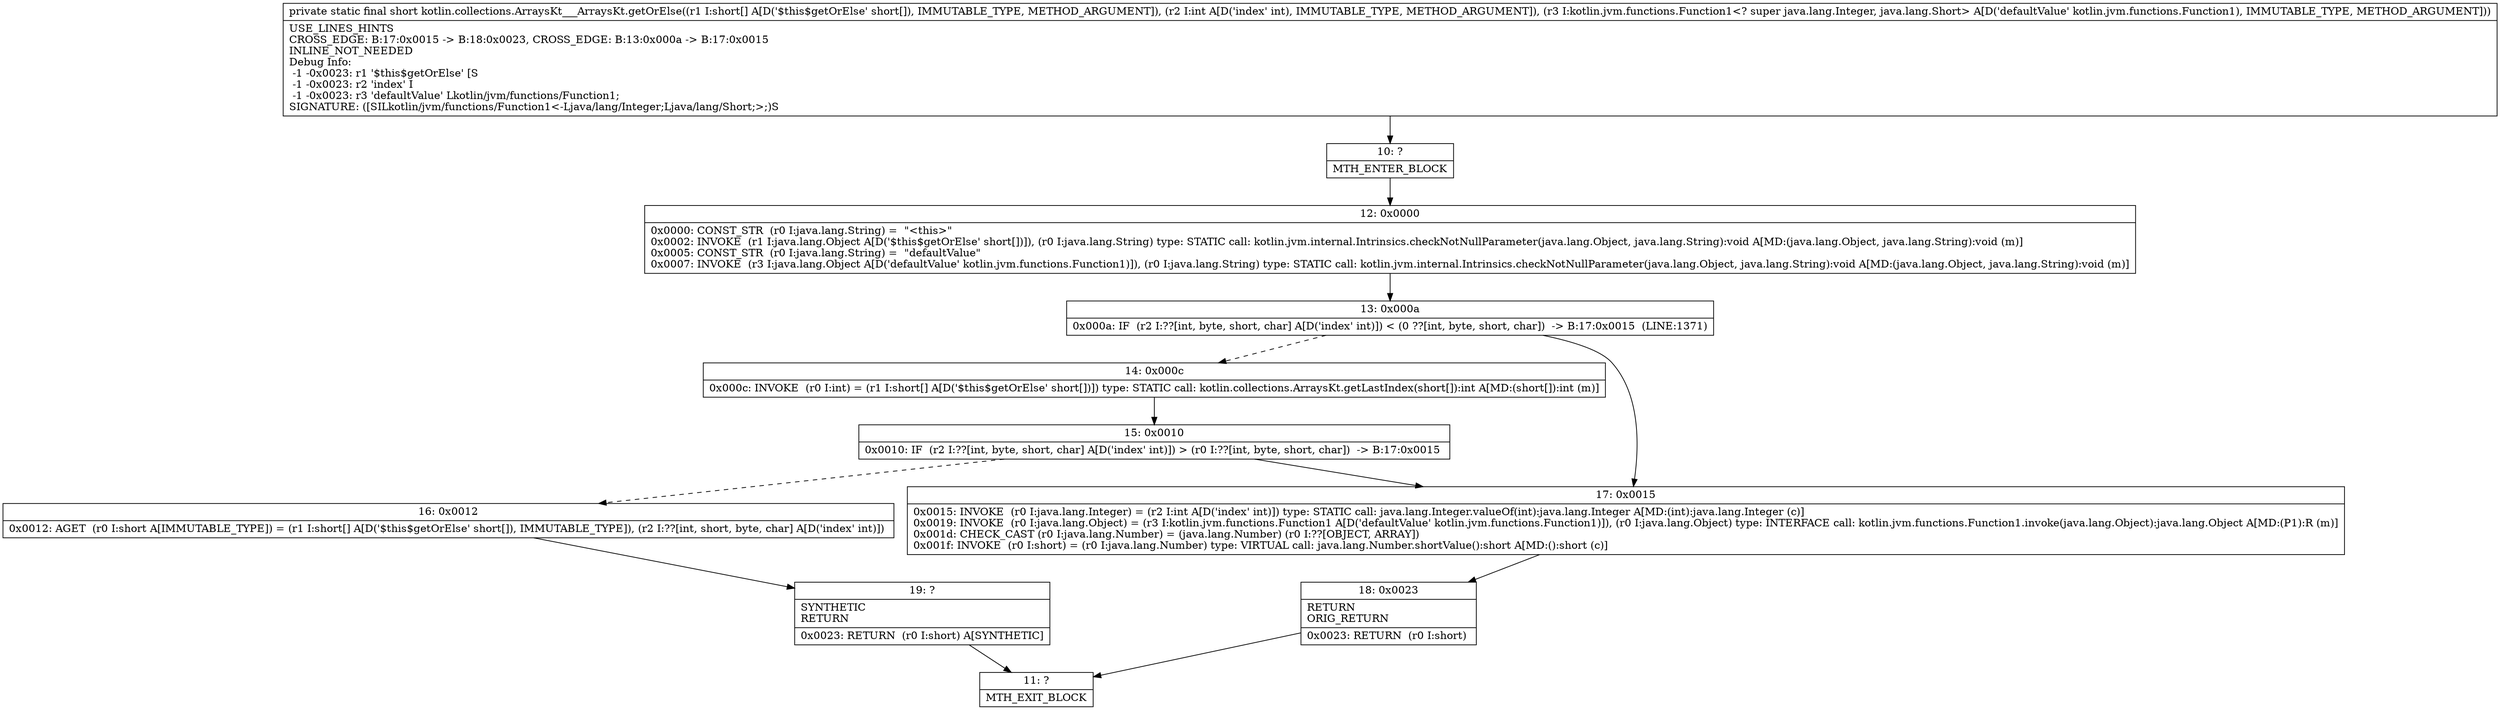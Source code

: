 digraph "CFG forkotlin.collections.ArraysKt___ArraysKt.getOrElse([SILkotlin\/jvm\/functions\/Function1;)S" {
Node_10 [shape=record,label="{10\:\ ?|MTH_ENTER_BLOCK\l}"];
Node_12 [shape=record,label="{12\:\ 0x0000|0x0000: CONST_STR  (r0 I:java.lang.String) =  \"\<this\>\" \l0x0002: INVOKE  (r1 I:java.lang.Object A[D('$this$getOrElse' short[])]), (r0 I:java.lang.String) type: STATIC call: kotlin.jvm.internal.Intrinsics.checkNotNullParameter(java.lang.Object, java.lang.String):void A[MD:(java.lang.Object, java.lang.String):void (m)]\l0x0005: CONST_STR  (r0 I:java.lang.String) =  \"defaultValue\" \l0x0007: INVOKE  (r3 I:java.lang.Object A[D('defaultValue' kotlin.jvm.functions.Function1)]), (r0 I:java.lang.String) type: STATIC call: kotlin.jvm.internal.Intrinsics.checkNotNullParameter(java.lang.Object, java.lang.String):void A[MD:(java.lang.Object, java.lang.String):void (m)]\l}"];
Node_13 [shape=record,label="{13\:\ 0x000a|0x000a: IF  (r2 I:??[int, byte, short, char] A[D('index' int)]) \< (0 ??[int, byte, short, char])  \-\> B:17:0x0015  (LINE:1371)\l}"];
Node_14 [shape=record,label="{14\:\ 0x000c|0x000c: INVOKE  (r0 I:int) = (r1 I:short[] A[D('$this$getOrElse' short[])]) type: STATIC call: kotlin.collections.ArraysKt.getLastIndex(short[]):int A[MD:(short[]):int (m)]\l}"];
Node_15 [shape=record,label="{15\:\ 0x0010|0x0010: IF  (r2 I:??[int, byte, short, char] A[D('index' int)]) \> (r0 I:??[int, byte, short, char])  \-\> B:17:0x0015 \l}"];
Node_16 [shape=record,label="{16\:\ 0x0012|0x0012: AGET  (r0 I:short A[IMMUTABLE_TYPE]) = (r1 I:short[] A[D('$this$getOrElse' short[]), IMMUTABLE_TYPE]), (r2 I:??[int, short, byte, char] A[D('index' int)]) \l}"];
Node_19 [shape=record,label="{19\:\ ?|SYNTHETIC\lRETURN\l|0x0023: RETURN  (r0 I:short) A[SYNTHETIC]\l}"];
Node_11 [shape=record,label="{11\:\ ?|MTH_EXIT_BLOCK\l}"];
Node_17 [shape=record,label="{17\:\ 0x0015|0x0015: INVOKE  (r0 I:java.lang.Integer) = (r2 I:int A[D('index' int)]) type: STATIC call: java.lang.Integer.valueOf(int):java.lang.Integer A[MD:(int):java.lang.Integer (c)]\l0x0019: INVOKE  (r0 I:java.lang.Object) = (r3 I:kotlin.jvm.functions.Function1 A[D('defaultValue' kotlin.jvm.functions.Function1)]), (r0 I:java.lang.Object) type: INTERFACE call: kotlin.jvm.functions.Function1.invoke(java.lang.Object):java.lang.Object A[MD:(P1):R (m)]\l0x001d: CHECK_CAST (r0 I:java.lang.Number) = (java.lang.Number) (r0 I:??[OBJECT, ARRAY]) \l0x001f: INVOKE  (r0 I:short) = (r0 I:java.lang.Number) type: VIRTUAL call: java.lang.Number.shortValue():short A[MD:():short (c)]\l}"];
Node_18 [shape=record,label="{18\:\ 0x0023|RETURN\lORIG_RETURN\l|0x0023: RETURN  (r0 I:short) \l}"];
MethodNode[shape=record,label="{private static final short kotlin.collections.ArraysKt___ArraysKt.getOrElse((r1 I:short[] A[D('$this$getOrElse' short[]), IMMUTABLE_TYPE, METHOD_ARGUMENT]), (r2 I:int A[D('index' int), IMMUTABLE_TYPE, METHOD_ARGUMENT]), (r3 I:kotlin.jvm.functions.Function1\<? super java.lang.Integer, java.lang.Short\> A[D('defaultValue' kotlin.jvm.functions.Function1), IMMUTABLE_TYPE, METHOD_ARGUMENT]))  | USE_LINES_HINTS\lCROSS_EDGE: B:17:0x0015 \-\> B:18:0x0023, CROSS_EDGE: B:13:0x000a \-\> B:17:0x0015\lINLINE_NOT_NEEDED\lDebug Info:\l  \-1 \-0x0023: r1 '$this$getOrElse' [S\l  \-1 \-0x0023: r2 'index' I\l  \-1 \-0x0023: r3 'defaultValue' Lkotlin\/jvm\/functions\/Function1;\lSIGNATURE: ([SILkotlin\/jvm\/functions\/Function1\<\-Ljava\/lang\/Integer;Ljava\/lang\/Short;\>;)S\l}"];
MethodNode -> Node_10;Node_10 -> Node_12;
Node_12 -> Node_13;
Node_13 -> Node_14[style=dashed];
Node_13 -> Node_17;
Node_14 -> Node_15;
Node_15 -> Node_16[style=dashed];
Node_15 -> Node_17;
Node_16 -> Node_19;
Node_19 -> Node_11;
Node_17 -> Node_18;
Node_18 -> Node_11;
}

